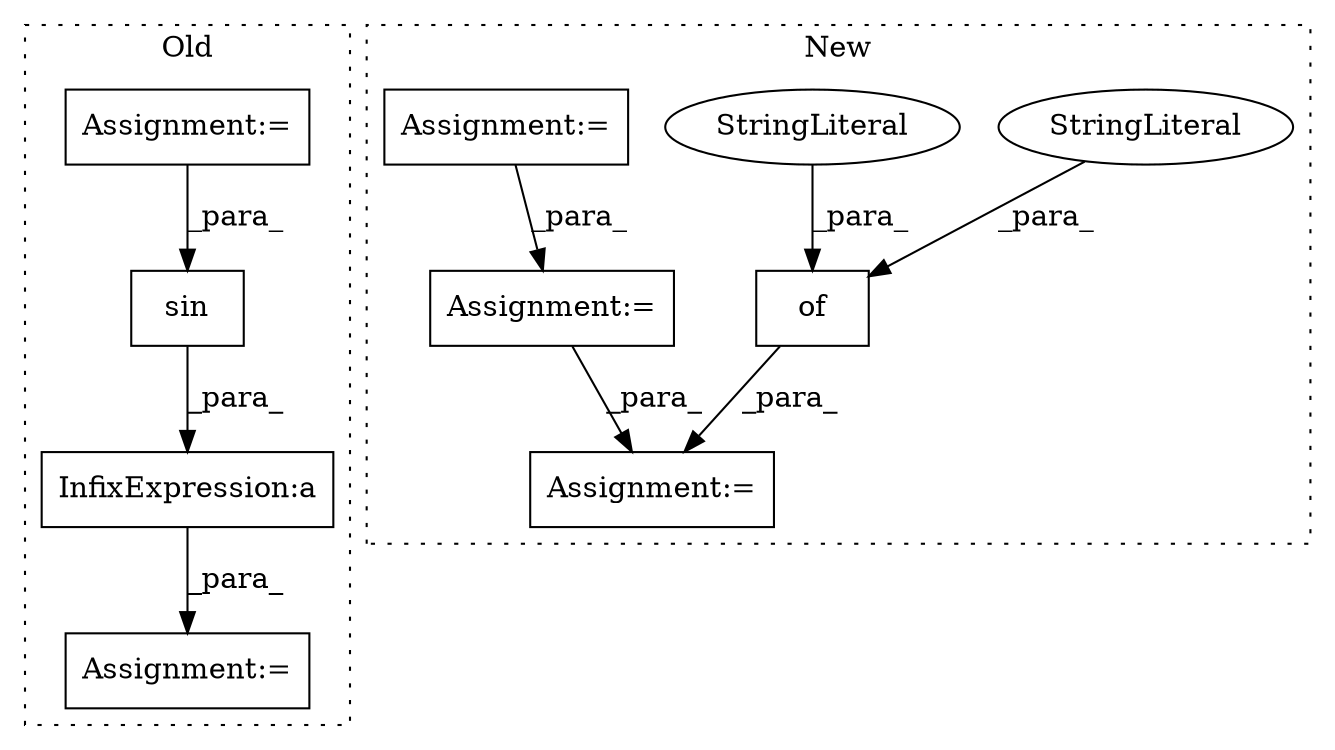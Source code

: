 digraph G {
subgraph cluster0 {
1 [label="sin" a="32" s="935,985" l="4,1" shape="box"];
3 [label="InfixExpression:a" a="27" s="926" l="3" shape="box"];
4 [label="Assignment:=" a="7" s="1205" l="2" shape="box"];
8 [label="Assignment:=" a="7" s="754" l="1" shape="box"];
label = "Old";
style="dotted";
}
subgraph cluster1 {
2 [label="of" a="32" s="840,914" l="3,1" shape="box"];
5 [label="StringLiteral" a="45" s="843" l="14" shape="ellipse"];
6 [label="StringLiteral" a="45" s="879" l="17" shape="ellipse"];
7 [label="Assignment:=" a="7" s="1057" l="1" shape="box"];
9 [label="Assignment:=" a="7" s="742" l="1" shape="box"];
10 [label="Assignment:=" a="7" s="1009" l="1" shape="box"];
label = "New";
style="dotted";
}
1 -> 3 [label="_para_"];
2 -> 7 [label="_para_"];
3 -> 4 [label="_para_"];
5 -> 2 [label="_para_"];
6 -> 2 [label="_para_"];
8 -> 1 [label="_para_"];
9 -> 10 [label="_para_"];
10 -> 7 [label="_para_"];
}